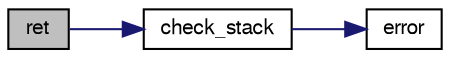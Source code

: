 digraph "ret"
{
  edge [fontname="FreeSans",fontsize="10",labelfontname="FreeSans",labelfontsize="10"];
  node [fontname="FreeSans",fontsize="10",shape=record];
  rankdir="LR";
  Node1 [label="ret",height=0.2,width=0.4,color="black", fillcolor="grey75", style="filled" fontcolor="black"];
  Node1 -> Node2 [color="midnightblue",fontsize="10",style="solid",fontname="FreeSans"];
  Node2 [label="check_stack",height=0.2,width=0.4,color="black", fillcolor="white", style="filled",URL="$exec_8c.html#a8f3c7b86d834d27ad12ef08f7478ac57",tooltip="Vérification que Stack Pointer (SP) ne dépasse pas la zone dédiée à la pile. "];
  Node2 -> Node3 [color="midnightblue",fontsize="10",style="solid",fontname="FreeSans"];
  Node3 [label="error",height=0.2,width=0.4,color="black", fillcolor="white", style="filled",URL="$error_8c.html#a531bb138b38aef758b45a442aa53938a",tooltip="Affichage d&#39;une erreur et fin du simulateur. "];
}
